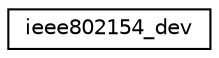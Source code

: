 digraph "Graphical Class Hierarchy"
{
 // LATEX_PDF_SIZE
  edge [fontname="Helvetica",fontsize="10",labelfontname="Helvetica",labelfontsize="10"];
  node [fontname="Helvetica",fontsize="10",shape=record];
  rankdir="LR";
  Node0 [label="ieee802154_dev",height=0.2,width=0.4,color="black", fillcolor="white", style="filled",URL="$structieee802154__dev.html",tooltip="the IEEE802.15.4 device descriptor"];
}
